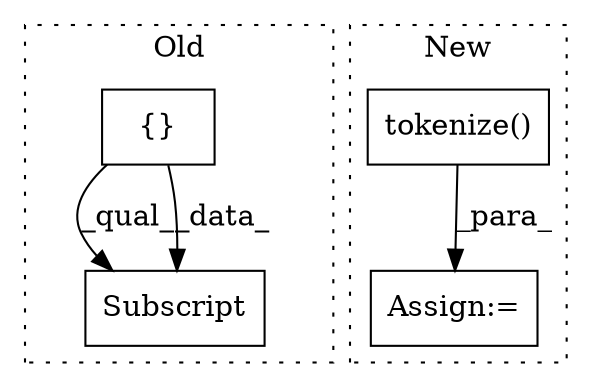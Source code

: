 digraph G {
subgraph cluster0 {
1 [label="{}" a="95" s="3283,3284" l="2,1" shape="box"];
4 [label="Subscript" a="63" s="3398,0" l="15,0" shape="box"];
label = "Old";
style="dotted";
}
subgraph cluster1 {
2 [label="tokenize()" a="75" s="3024,3049" l="19,1" shape="box"];
3 [label="Assign:=" a="68" s="3263" l="3" shape="box"];
label = "New";
style="dotted";
}
1 -> 4 [label="_qual_"];
1 -> 4 [label="_data_"];
2 -> 3 [label="_para_"];
}